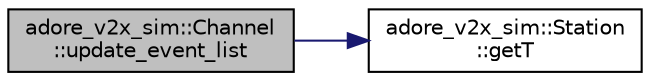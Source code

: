 digraph "adore_v2x_sim::Channel::update_event_list"
{
 // LATEX_PDF_SIZE
  edge [fontname="Helvetica",fontsize="10",labelfontname="Helvetica",labelfontsize="10"];
  node [fontname="Helvetica",fontsize="10",shape=record];
  rankdir="LR";
  Node1 [label="adore_v2x_sim::Channel\l::update_event_list",height=0.2,width=0.4,color="black", fillcolor="grey75", style="filled", fontcolor="black",tooltip=" "];
  Node1 -> Node2 [color="midnightblue",fontsize="10",style="solid",fontname="Helvetica"];
  Node2 [label="adore_v2x_sim::Station\l::getT",height=0.2,width=0.4,color="black", fillcolor="white", style="filled",URL="$classadore__v2x__sim_1_1Station.html#ab4a4019d8201892da26ca798eef629cd",tooltip=" "];
}
